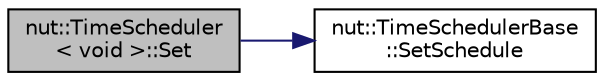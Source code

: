 digraph "nut::TimeScheduler&lt; void &gt;::Set"
{
 // LATEX_PDF_SIZE
  edge [fontname="Helvetica",fontsize="10",labelfontname="Helvetica",labelfontsize="10"];
  node [fontname="Helvetica",fontsize="10",shape=record];
  rankdir="LR";
  Node1 [label="nut::TimeScheduler\l\< void \>::Set",height=0.2,width=0.4,color="black", fillcolor="grey75", style="filled", fontcolor="black",tooltip="スケジューラのセット"];
  Node1 -> Node2 [color="midnightblue",fontsize="10",style="solid",fontname="Helvetica"];
  Node2 [label="nut::TimeSchedulerBase\l::SetSchedule",height=0.2,width=0.4,color="black", fillcolor="white", style="filled",URL="$d9/d00/classnut_1_1_time_scheduler_base.html#a7c8bf2346e24d05dec2caf68a8d6a8e6",tooltip="スケジューラのセット"];
}
